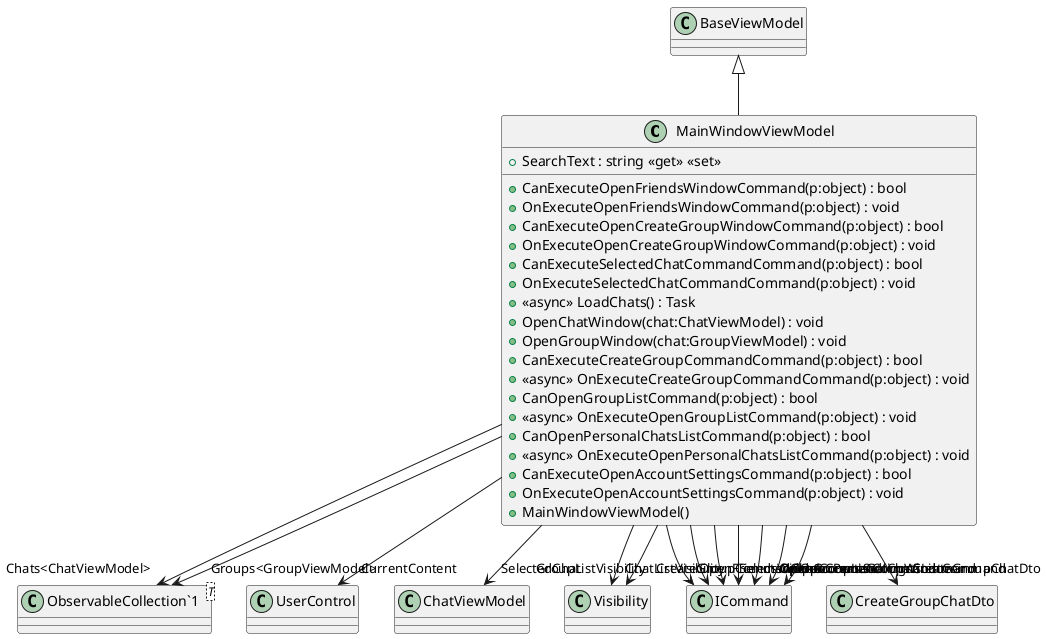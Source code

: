 @startuml
class MainWindowViewModel {
    + SearchText : string <<get>> <<set>>
    + CanExecuteOpenFriendsWindowCommand(p:object) : bool
    + OnExecuteOpenFriendsWindowCommand(p:object) : void
    + CanExecuteOpenCreateGroupWindowCommand(p:object) : bool
    + OnExecuteOpenCreateGroupWindowCommand(p:object) : void
    + CanExecuteSelectedChatCommandCommand(p:object) : bool
    + OnExecuteSelectedChatCommandCommand(p:object) : void
    + <<async>> LoadChats() : Task
    + OpenChatWindow(chat:ChatViewModel) : void
    + OpenGroupWindow(chat:GroupViewModel) : void
    + CanExecuteCreateGroupCommandCommand(p:object) : bool
    + <<async>> OnExecuteCreateGroupCommandCommand(p:object) : void
    + CanOpenGroupListCommand(p:object) : bool
    + <<async>> OnExecuteOpenGroupListCommand(p:object) : void
    + CanOpenPersonalChatsListCommand(p:object) : bool
    + <<async>> OnExecuteOpenPersonalChatsListCommand(p:object) : void
    + CanExecuteOpenAccountSettingsCommand(p:object) : bool
    + OnExecuteOpenAccountSettingsCommand(p:object) : void
    + MainWindowViewModel()
}
class "ObservableCollection`1"<T> {
}
BaseViewModel <|-- MainWindowViewModel
MainWindowViewModel --> "CurrentContent" UserControl
MainWindowViewModel --> "SelectedChat" ChatViewModel
MainWindowViewModel --> "ChatListVisibility" Visibility
MainWindowViewModel --> "GroupListVisibility" Visibility
MainWindowViewModel --> "Chats<ChatViewModel>" "ObservableCollection`1"
MainWindowViewModel --> "Groups<GroupViewModel>" "ObservableCollection`1"
MainWindowViewModel --> "OpenFriendsWindow" ICommand
MainWindowViewModel --> "OpenCreateGroupWindow" ICommand
MainWindowViewModel --> "SelectedChatCommand" ICommand
MainWindowViewModel --> "CreateGroupChatDto" CreateGroupChatDto
MainWindowViewModel --> "CreateGroupCommand" ICommand
MainWindowViewModel --> "OpenGroupListCommand" ICommand
MainWindowViewModel --> "OpenPersonalChatsListCommand" ICommand
MainWindowViewModel --> "OpenAccountSettingsCommand" ICommand
@enduml
